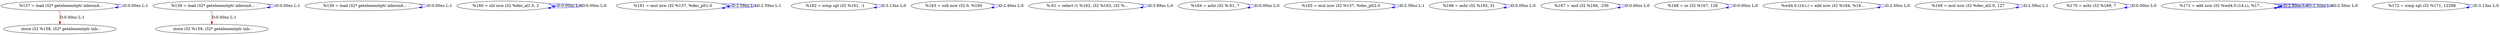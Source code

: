 digraph {
Node0x318c9a0[label="  %157 = load i32* getelementptr inbound..."];
Node0x318c9a0 -> Node0x318c9a0[label="D:0.00ns L:1",color=blue];
Node0x318ccc0[label="  store i32 %158, i32* getelementptr inb..."];
Node0x318c9a0 -> Node0x318ccc0[label="D:0.00ns L:1",color=red];
Node0x318cba0[label="  %158 = load i32* getelementptr inbound..."];
Node0x318cba0 -> Node0x318cba0[label="D:0.00ns L:1",color=blue];
Node0x318cf00[label="  store i32 %159, i32* getelementptr inb..."];
Node0x318cba0 -> Node0x318cf00[label="D:0.00ns L:1",color=red];
Node0x318cde0[label="  %159 = load i32* getelementptr inbound..."];
Node0x318cde0 -> Node0x318cde0[label="D:0.00ns L:1",color=blue];
Node0x318d260[label="  %160 = shl nsw i32 %dec_al1.0, 2"];
Node0x318d260 -> Node0x318d260[label="D:0.00ns L:0",color=blue];
Node0x318d260 -> Node0x318d260[label="D:0.00ns L:0",color=blue];
Node0x318d340[label="  %161 = mul nsw i32 %137, %dec_plt1.0"];
Node0x318d340 -> Node0x318d340[label="D:2.59ns L:1",color=blue];
Node0x318d340 -> Node0x318d340[label="D:2.59ns L:1",color=blue];
Node0x318d4a0[label="  %162 = icmp sgt i32 %161, -1"];
Node0x318d4a0 -> Node0x318d4a0[label="D:3.13ns L:0",color=blue];
Node0x318d580[label="  %163 = sub nsw i32 0, %160"];
Node0x318d580 -> Node0x318d580[label="D:2.40ns L:0",color=blue];
Node0x318d660[label="  %.61 = select i1 %162, i32 %163, i32 %..."];
Node0x318d660 -> Node0x318d660[label="D:3.99ns L:0",color=blue];
Node0x318d740[label="  %164 = ashr i32 %.61, 7"];
Node0x318d740 -> Node0x318d740[label="D:0.00ns L:0",color=blue];
Node0x318d820[label="  %165 = mul nsw i32 %137, %dec_plt2.0"];
Node0x318d820 -> Node0x318d820[label="D:2.59ns L:1",color=blue];
Node0x318d900[label="  %166 = ashr i32 %165, 31"];
Node0x318d900 -> Node0x318d900[label="D:0.00ns L:0",color=blue];
Node0x318d9e0[label="  %167 = and i32 %166, -256"];
Node0x318d9e0 -> Node0x318d9e0[label="D:0.00ns L:0",color=blue];
Node0x318dac0[label="  %168 = or i32 %167, 128"];
Node0x318dac0 -> Node0x318dac0[label="D:0.00ns L:0",color=blue];
Node0x318dba0[label="  %wd4.0.i14.i.i = add nsw i32 %164, %16..."];
Node0x318dba0 -> Node0x318dba0[label="D:2.50ns L:0",color=blue];
Node0x318dc80[label="  %169 = mul nsw i32 %dec_al2.0, 127"];
Node0x318dc80 -> Node0x318dc80[label="D:2.59ns L:1",color=blue];
Node0x318dd60[label="  %170 = ashr i32 %169, 7"];
Node0x318dd60 -> Node0x318dd60[label="D:0.00ns L:0",color=blue];
Node0x318de40[label="  %171 = add nsw i32 %wd4.0.i14.i.i, %17..."];
Node0x318de40 -> Node0x318de40[label="D:2.50ns L:0",color=blue];
Node0x318de40 -> Node0x318de40[label="D:2.50ns L:0",color=blue];
Node0x318de40 -> Node0x318de40[label="D:2.50ns L:0",color=blue];
Node0x318df20[label="  %172 = icmp sgt i32 %171, 12288"];
Node0x318df20 -> Node0x318df20[label="D:3.13ns L:0",color=blue];
}
